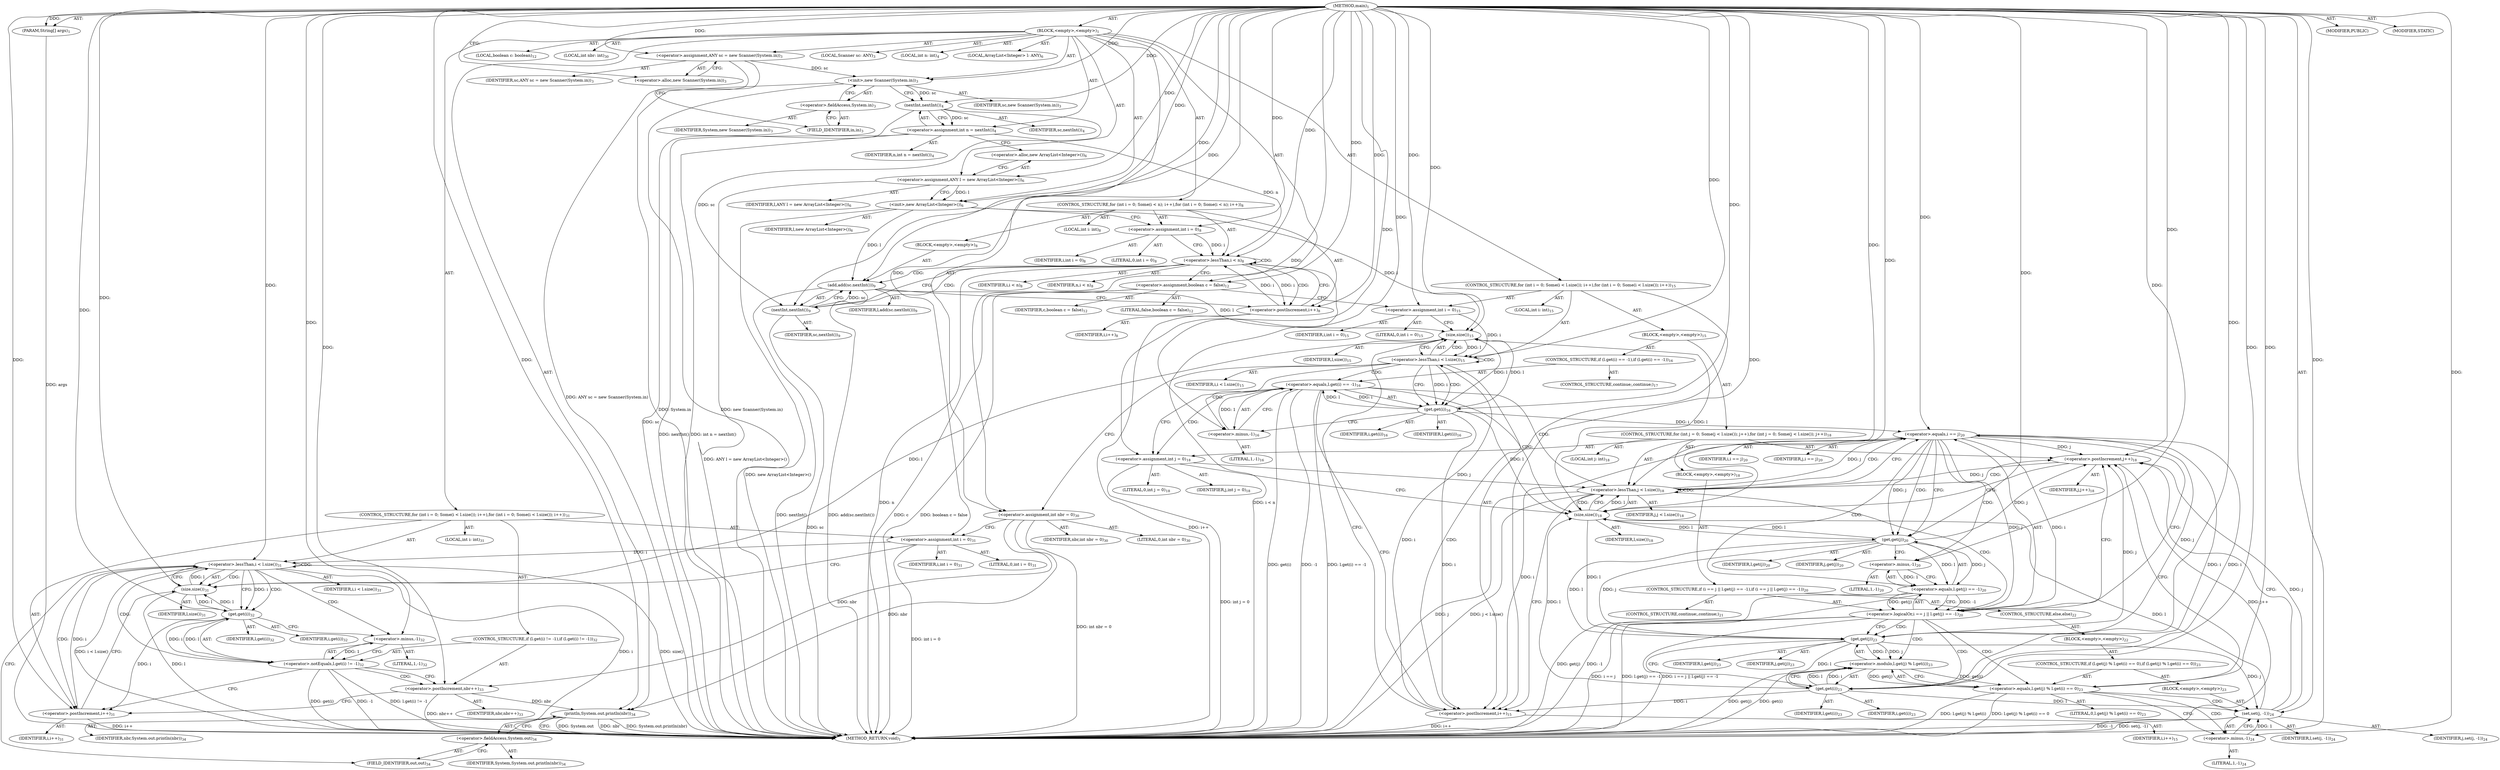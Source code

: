 digraph "main" {  
"21" [label = <(METHOD,main)<SUB>1</SUB>> ]
"22" [label = <(PARAM,String[] args)<SUB>1</SUB>> ]
"23" [label = <(BLOCK,&lt;empty&gt;,&lt;empty&gt;)<SUB>1</SUB>> ]
"4" [label = <(LOCAL,Scanner sc: ANY)<SUB>3</SUB>> ]
"24" [label = <(&lt;operator&gt;.assignment,ANY sc = new Scanner(System.in))<SUB>3</SUB>> ]
"25" [label = <(IDENTIFIER,sc,ANY sc = new Scanner(System.in))<SUB>3</SUB>> ]
"26" [label = <(&lt;operator&gt;.alloc,new Scanner(System.in))<SUB>3</SUB>> ]
"27" [label = <(&lt;init&gt;,new Scanner(System.in))<SUB>3</SUB>> ]
"3" [label = <(IDENTIFIER,sc,new Scanner(System.in))<SUB>3</SUB>> ]
"28" [label = <(&lt;operator&gt;.fieldAccess,System.in)<SUB>3</SUB>> ]
"29" [label = <(IDENTIFIER,System,new Scanner(System.in))<SUB>3</SUB>> ]
"30" [label = <(FIELD_IDENTIFIER,in,in)<SUB>3</SUB>> ]
"31" [label = <(LOCAL,int n: int)<SUB>4</SUB>> ]
"32" [label = <(&lt;operator&gt;.assignment,int n = nextInt())<SUB>4</SUB>> ]
"33" [label = <(IDENTIFIER,n,int n = nextInt())<SUB>4</SUB>> ]
"34" [label = <(nextInt,nextInt())<SUB>4</SUB>> ]
"35" [label = <(IDENTIFIER,sc,nextInt())<SUB>4</SUB>> ]
"6" [label = <(LOCAL,ArrayList&lt;Integer&gt; l: ANY)<SUB>6</SUB>> ]
"36" [label = <(&lt;operator&gt;.assignment,ANY l = new ArrayList&lt;Integer&gt;())<SUB>6</SUB>> ]
"37" [label = <(IDENTIFIER,l,ANY l = new ArrayList&lt;Integer&gt;())<SUB>6</SUB>> ]
"38" [label = <(&lt;operator&gt;.alloc,new ArrayList&lt;Integer&gt;())<SUB>6</SUB>> ]
"39" [label = <(&lt;init&gt;,new ArrayList&lt;Integer&gt;())<SUB>6</SUB>> ]
"5" [label = <(IDENTIFIER,l,new ArrayList&lt;Integer&gt;())<SUB>6</SUB>> ]
"40" [label = <(CONTROL_STRUCTURE,for (int i = 0; Some(i &lt; n); i++),for (int i = 0; Some(i &lt; n); i++))<SUB>8</SUB>> ]
"41" [label = <(LOCAL,int i: int)<SUB>8</SUB>> ]
"42" [label = <(&lt;operator&gt;.assignment,int i = 0)<SUB>8</SUB>> ]
"43" [label = <(IDENTIFIER,i,int i = 0)<SUB>8</SUB>> ]
"44" [label = <(LITERAL,0,int i = 0)<SUB>8</SUB>> ]
"45" [label = <(&lt;operator&gt;.lessThan,i &lt; n)<SUB>8</SUB>> ]
"46" [label = <(IDENTIFIER,i,i &lt; n)<SUB>8</SUB>> ]
"47" [label = <(IDENTIFIER,n,i &lt; n)<SUB>8</SUB>> ]
"48" [label = <(&lt;operator&gt;.postIncrement,i++)<SUB>8</SUB>> ]
"49" [label = <(IDENTIFIER,i,i++)<SUB>8</SUB>> ]
"50" [label = <(BLOCK,&lt;empty&gt;,&lt;empty&gt;)<SUB>8</SUB>> ]
"51" [label = <(add,add(sc.nextInt()))<SUB>9</SUB>> ]
"52" [label = <(IDENTIFIER,l,add(sc.nextInt()))<SUB>9</SUB>> ]
"53" [label = <(nextInt,nextInt())<SUB>9</SUB>> ]
"54" [label = <(IDENTIFIER,sc,nextInt())<SUB>9</SUB>> ]
"55" [label = <(LOCAL,boolean c: boolean)<SUB>12</SUB>> ]
"56" [label = <(&lt;operator&gt;.assignment,boolean c = false)<SUB>12</SUB>> ]
"57" [label = <(IDENTIFIER,c,boolean c = false)<SUB>12</SUB>> ]
"58" [label = <(LITERAL,false,boolean c = false)<SUB>12</SUB>> ]
"59" [label = <(CONTROL_STRUCTURE,for (int i = 0; Some(i &lt; l.size()); i++),for (int i = 0; Some(i &lt; l.size()); i++))<SUB>15</SUB>> ]
"60" [label = <(LOCAL,int i: int)<SUB>15</SUB>> ]
"61" [label = <(&lt;operator&gt;.assignment,int i = 0)<SUB>15</SUB>> ]
"62" [label = <(IDENTIFIER,i,int i = 0)<SUB>15</SUB>> ]
"63" [label = <(LITERAL,0,int i = 0)<SUB>15</SUB>> ]
"64" [label = <(&lt;operator&gt;.lessThan,i &lt; l.size())<SUB>15</SUB>> ]
"65" [label = <(IDENTIFIER,i,i &lt; l.size())<SUB>15</SUB>> ]
"66" [label = <(size,size())<SUB>15</SUB>> ]
"67" [label = <(IDENTIFIER,l,size())<SUB>15</SUB>> ]
"68" [label = <(&lt;operator&gt;.postIncrement,i++)<SUB>15</SUB>> ]
"69" [label = <(IDENTIFIER,i,i++)<SUB>15</SUB>> ]
"70" [label = <(BLOCK,&lt;empty&gt;,&lt;empty&gt;)<SUB>15</SUB>> ]
"71" [label = <(CONTROL_STRUCTURE,if (l.get(i) == -1),if (l.get(i) == -1))<SUB>16</SUB>> ]
"72" [label = <(&lt;operator&gt;.equals,l.get(i) == -1)<SUB>16</SUB>> ]
"73" [label = <(get,get(i))<SUB>16</SUB>> ]
"74" [label = <(IDENTIFIER,l,get(i))<SUB>16</SUB>> ]
"75" [label = <(IDENTIFIER,i,get(i))<SUB>16</SUB>> ]
"76" [label = <(&lt;operator&gt;.minus,-1)<SUB>16</SUB>> ]
"77" [label = <(LITERAL,1,-1)<SUB>16</SUB>> ]
"78" [label = <(CONTROL_STRUCTURE,continue;,continue;)<SUB>17</SUB>> ]
"79" [label = <(CONTROL_STRUCTURE,for (int j = 0; Some(j &lt; l.size()); j++),for (int j = 0; Some(j &lt; l.size()); j++))<SUB>18</SUB>> ]
"80" [label = <(LOCAL,int j: int)<SUB>18</SUB>> ]
"81" [label = <(&lt;operator&gt;.assignment,int j = 0)<SUB>18</SUB>> ]
"82" [label = <(IDENTIFIER,j,int j = 0)<SUB>18</SUB>> ]
"83" [label = <(LITERAL,0,int j = 0)<SUB>18</SUB>> ]
"84" [label = <(&lt;operator&gt;.lessThan,j &lt; l.size())<SUB>18</SUB>> ]
"85" [label = <(IDENTIFIER,j,j &lt; l.size())<SUB>18</SUB>> ]
"86" [label = <(size,size())<SUB>18</SUB>> ]
"87" [label = <(IDENTIFIER,l,size())<SUB>18</SUB>> ]
"88" [label = <(&lt;operator&gt;.postIncrement,j++)<SUB>18</SUB>> ]
"89" [label = <(IDENTIFIER,j,j++)<SUB>18</SUB>> ]
"90" [label = <(BLOCK,&lt;empty&gt;,&lt;empty&gt;)<SUB>18</SUB>> ]
"91" [label = <(CONTROL_STRUCTURE,if (i == j || l.get(j) == -1),if (i == j || l.get(j) == -1))<SUB>20</SUB>> ]
"92" [label = <(&lt;operator&gt;.logicalOr,i == j || l.get(j) == -1)<SUB>20</SUB>> ]
"93" [label = <(&lt;operator&gt;.equals,i == j)<SUB>20</SUB>> ]
"94" [label = <(IDENTIFIER,i,i == j)<SUB>20</SUB>> ]
"95" [label = <(IDENTIFIER,j,i == j)<SUB>20</SUB>> ]
"96" [label = <(&lt;operator&gt;.equals,l.get(j) == -1)<SUB>20</SUB>> ]
"97" [label = <(get,get(j))<SUB>20</SUB>> ]
"98" [label = <(IDENTIFIER,l,get(j))<SUB>20</SUB>> ]
"99" [label = <(IDENTIFIER,j,get(j))<SUB>20</SUB>> ]
"100" [label = <(&lt;operator&gt;.minus,-1)<SUB>20</SUB>> ]
"101" [label = <(LITERAL,1,-1)<SUB>20</SUB>> ]
"102" [label = <(CONTROL_STRUCTURE,continue;,continue;)<SUB>21</SUB>> ]
"103" [label = <(CONTROL_STRUCTURE,else,else)<SUB>22</SUB>> ]
"104" [label = <(BLOCK,&lt;empty&gt;,&lt;empty&gt;)<SUB>22</SUB>> ]
"105" [label = <(CONTROL_STRUCTURE,if (l.get(j) % l.get(i) == 0),if (l.get(j) % l.get(i) == 0))<SUB>23</SUB>> ]
"106" [label = <(&lt;operator&gt;.equals,l.get(j) % l.get(i) == 0)<SUB>23</SUB>> ]
"107" [label = <(&lt;operator&gt;.modulo,l.get(j) % l.get(i))<SUB>23</SUB>> ]
"108" [label = <(get,get(j))<SUB>23</SUB>> ]
"109" [label = <(IDENTIFIER,l,get(j))<SUB>23</SUB>> ]
"110" [label = <(IDENTIFIER,j,get(j))<SUB>23</SUB>> ]
"111" [label = <(get,get(i))<SUB>23</SUB>> ]
"112" [label = <(IDENTIFIER,l,get(i))<SUB>23</SUB>> ]
"113" [label = <(IDENTIFIER,i,get(i))<SUB>23</SUB>> ]
"114" [label = <(LITERAL,0,l.get(j) % l.get(i) == 0)<SUB>23</SUB>> ]
"115" [label = <(BLOCK,&lt;empty&gt;,&lt;empty&gt;)<SUB>23</SUB>> ]
"116" [label = <(set,set(j, -1))<SUB>24</SUB>> ]
"117" [label = <(IDENTIFIER,l,set(j, -1))<SUB>24</SUB>> ]
"118" [label = <(IDENTIFIER,j,set(j, -1))<SUB>24</SUB>> ]
"119" [label = <(&lt;operator&gt;.minus,-1)<SUB>24</SUB>> ]
"120" [label = <(LITERAL,1,-1)<SUB>24</SUB>> ]
"121" [label = <(LOCAL,int nbr: int)<SUB>30</SUB>> ]
"122" [label = <(&lt;operator&gt;.assignment,int nbr = 0)<SUB>30</SUB>> ]
"123" [label = <(IDENTIFIER,nbr,int nbr = 0)<SUB>30</SUB>> ]
"124" [label = <(LITERAL,0,int nbr = 0)<SUB>30</SUB>> ]
"125" [label = <(CONTROL_STRUCTURE,for (int i = 0; Some(i &lt; l.size()); i++),for (int i = 0; Some(i &lt; l.size()); i++))<SUB>31</SUB>> ]
"126" [label = <(LOCAL,int i: int)<SUB>31</SUB>> ]
"127" [label = <(&lt;operator&gt;.assignment,int i = 0)<SUB>31</SUB>> ]
"128" [label = <(IDENTIFIER,i,int i = 0)<SUB>31</SUB>> ]
"129" [label = <(LITERAL,0,int i = 0)<SUB>31</SUB>> ]
"130" [label = <(&lt;operator&gt;.lessThan,i &lt; l.size())<SUB>31</SUB>> ]
"131" [label = <(IDENTIFIER,i,i &lt; l.size())<SUB>31</SUB>> ]
"132" [label = <(size,size())<SUB>31</SUB>> ]
"133" [label = <(IDENTIFIER,l,size())<SUB>31</SUB>> ]
"134" [label = <(&lt;operator&gt;.postIncrement,i++)<SUB>31</SUB>> ]
"135" [label = <(IDENTIFIER,i,i++)<SUB>31</SUB>> ]
"136" [label = <(CONTROL_STRUCTURE,if (l.get(i) != -1),if (l.get(i) != -1))<SUB>32</SUB>> ]
"137" [label = <(&lt;operator&gt;.notEquals,l.get(i) != -1)<SUB>32</SUB>> ]
"138" [label = <(get,get(i))<SUB>32</SUB>> ]
"139" [label = <(IDENTIFIER,l,get(i))<SUB>32</SUB>> ]
"140" [label = <(IDENTIFIER,i,get(i))<SUB>32</SUB>> ]
"141" [label = <(&lt;operator&gt;.minus,-1)<SUB>32</SUB>> ]
"142" [label = <(LITERAL,1,-1)<SUB>32</SUB>> ]
"143" [label = <(&lt;operator&gt;.postIncrement,nbr++)<SUB>33</SUB>> ]
"144" [label = <(IDENTIFIER,nbr,nbr++)<SUB>33</SUB>> ]
"145" [label = <(println,System.out.println(nbr))<SUB>34</SUB>> ]
"146" [label = <(&lt;operator&gt;.fieldAccess,System.out)<SUB>34</SUB>> ]
"147" [label = <(IDENTIFIER,System,System.out.println(nbr))<SUB>34</SUB>> ]
"148" [label = <(FIELD_IDENTIFIER,out,out)<SUB>34</SUB>> ]
"149" [label = <(IDENTIFIER,nbr,System.out.println(nbr))<SUB>34</SUB>> ]
"150" [label = <(MODIFIER,PUBLIC)> ]
"151" [label = <(MODIFIER,STATIC)> ]
"152" [label = <(METHOD_RETURN,void)<SUB>1</SUB>> ]
  "21" -> "22"  [ label = "AST: "] 
  "21" -> "23"  [ label = "AST: "] 
  "21" -> "150"  [ label = "AST: "] 
  "21" -> "151"  [ label = "AST: "] 
  "21" -> "152"  [ label = "AST: "] 
  "23" -> "4"  [ label = "AST: "] 
  "23" -> "24"  [ label = "AST: "] 
  "23" -> "27"  [ label = "AST: "] 
  "23" -> "31"  [ label = "AST: "] 
  "23" -> "32"  [ label = "AST: "] 
  "23" -> "6"  [ label = "AST: "] 
  "23" -> "36"  [ label = "AST: "] 
  "23" -> "39"  [ label = "AST: "] 
  "23" -> "40"  [ label = "AST: "] 
  "23" -> "55"  [ label = "AST: "] 
  "23" -> "56"  [ label = "AST: "] 
  "23" -> "59"  [ label = "AST: "] 
  "23" -> "121"  [ label = "AST: "] 
  "23" -> "122"  [ label = "AST: "] 
  "23" -> "125"  [ label = "AST: "] 
  "23" -> "145"  [ label = "AST: "] 
  "24" -> "25"  [ label = "AST: "] 
  "24" -> "26"  [ label = "AST: "] 
  "27" -> "3"  [ label = "AST: "] 
  "27" -> "28"  [ label = "AST: "] 
  "28" -> "29"  [ label = "AST: "] 
  "28" -> "30"  [ label = "AST: "] 
  "32" -> "33"  [ label = "AST: "] 
  "32" -> "34"  [ label = "AST: "] 
  "34" -> "35"  [ label = "AST: "] 
  "36" -> "37"  [ label = "AST: "] 
  "36" -> "38"  [ label = "AST: "] 
  "39" -> "5"  [ label = "AST: "] 
  "40" -> "41"  [ label = "AST: "] 
  "40" -> "42"  [ label = "AST: "] 
  "40" -> "45"  [ label = "AST: "] 
  "40" -> "48"  [ label = "AST: "] 
  "40" -> "50"  [ label = "AST: "] 
  "42" -> "43"  [ label = "AST: "] 
  "42" -> "44"  [ label = "AST: "] 
  "45" -> "46"  [ label = "AST: "] 
  "45" -> "47"  [ label = "AST: "] 
  "48" -> "49"  [ label = "AST: "] 
  "50" -> "51"  [ label = "AST: "] 
  "51" -> "52"  [ label = "AST: "] 
  "51" -> "53"  [ label = "AST: "] 
  "53" -> "54"  [ label = "AST: "] 
  "56" -> "57"  [ label = "AST: "] 
  "56" -> "58"  [ label = "AST: "] 
  "59" -> "60"  [ label = "AST: "] 
  "59" -> "61"  [ label = "AST: "] 
  "59" -> "64"  [ label = "AST: "] 
  "59" -> "68"  [ label = "AST: "] 
  "59" -> "70"  [ label = "AST: "] 
  "61" -> "62"  [ label = "AST: "] 
  "61" -> "63"  [ label = "AST: "] 
  "64" -> "65"  [ label = "AST: "] 
  "64" -> "66"  [ label = "AST: "] 
  "66" -> "67"  [ label = "AST: "] 
  "68" -> "69"  [ label = "AST: "] 
  "70" -> "71"  [ label = "AST: "] 
  "70" -> "79"  [ label = "AST: "] 
  "71" -> "72"  [ label = "AST: "] 
  "71" -> "78"  [ label = "AST: "] 
  "72" -> "73"  [ label = "AST: "] 
  "72" -> "76"  [ label = "AST: "] 
  "73" -> "74"  [ label = "AST: "] 
  "73" -> "75"  [ label = "AST: "] 
  "76" -> "77"  [ label = "AST: "] 
  "79" -> "80"  [ label = "AST: "] 
  "79" -> "81"  [ label = "AST: "] 
  "79" -> "84"  [ label = "AST: "] 
  "79" -> "88"  [ label = "AST: "] 
  "79" -> "90"  [ label = "AST: "] 
  "81" -> "82"  [ label = "AST: "] 
  "81" -> "83"  [ label = "AST: "] 
  "84" -> "85"  [ label = "AST: "] 
  "84" -> "86"  [ label = "AST: "] 
  "86" -> "87"  [ label = "AST: "] 
  "88" -> "89"  [ label = "AST: "] 
  "90" -> "91"  [ label = "AST: "] 
  "91" -> "92"  [ label = "AST: "] 
  "91" -> "102"  [ label = "AST: "] 
  "91" -> "103"  [ label = "AST: "] 
  "92" -> "93"  [ label = "AST: "] 
  "92" -> "96"  [ label = "AST: "] 
  "93" -> "94"  [ label = "AST: "] 
  "93" -> "95"  [ label = "AST: "] 
  "96" -> "97"  [ label = "AST: "] 
  "96" -> "100"  [ label = "AST: "] 
  "97" -> "98"  [ label = "AST: "] 
  "97" -> "99"  [ label = "AST: "] 
  "100" -> "101"  [ label = "AST: "] 
  "103" -> "104"  [ label = "AST: "] 
  "104" -> "105"  [ label = "AST: "] 
  "105" -> "106"  [ label = "AST: "] 
  "105" -> "115"  [ label = "AST: "] 
  "106" -> "107"  [ label = "AST: "] 
  "106" -> "114"  [ label = "AST: "] 
  "107" -> "108"  [ label = "AST: "] 
  "107" -> "111"  [ label = "AST: "] 
  "108" -> "109"  [ label = "AST: "] 
  "108" -> "110"  [ label = "AST: "] 
  "111" -> "112"  [ label = "AST: "] 
  "111" -> "113"  [ label = "AST: "] 
  "115" -> "116"  [ label = "AST: "] 
  "116" -> "117"  [ label = "AST: "] 
  "116" -> "118"  [ label = "AST: "] 
  "116" -> "119"  [ label = "AST: "] 
  "119" -> "120"  [ label = "AST: "] 
  "122" -> "123"  [ label = "AST: "] 
  "122" -> "124"  [ label = "AST: "] 
  "125" -> "126"  [ label = "AST: "] 
  "125" -> "127"  [ label = "AST: "] 
  "125" -> "130"  [ label = "AST: "] 
  "125" -> "134"  [ label = "AST: "] 
  "125" -> "136"  [ label = "AST: "] 
  "127" -> "128"  [ label = "AST: "] 
  "127" -> "129"  [ label = "AST: "] 
  "130" -> "131"  [ label = "AST: "] 
  "130" -> "132"  [ label = "AST: "] 
  "132" -> "133"  [ label = "AST: "] 
  "134" -> "135"  [ label = "AST: "] 
  "136" -> "137"  [ label = "AST: "] 
  "136" -> "143"  [ label = "AST: "] 
  "137" -> "138"  [ label = "AST: "] 
  "137" -> "141"  [ label = "AST: "] 
  "138" -> "139"  [ label = "AST: "] 
  "138" -> "140"  [ label = "AST: "] 
  "141" -> "142"  [ label = "AST: "] 
  "143" -> "144"  [ label = "AST: "] 
  "145" -> "146"  [ label = "AST: "] 
  "145" -> "149"  [ label = "AST: "] 
  "146" -> "147"  [ label = "AST: "] 
  "146" -> "148"  [ label = "AST: "] 
  "24" -> "30"  [ label = "CFG: "] 
  "27" -> "34"  [ label = "CFG: "] 
  "32" -> "38"  [ label = "CFG: "] 
  "36" -> "39"  [ label = "CFG: "] 
  "39" -> "42"  [ label = "CFG: "] 
  "56" -> "61"  [ label = "CFG: "] 
  "122" -> "127"  [ label = "CFG: "] 
  "145" -> "152"  [ label = "CFG: "] 
  "26" -> "24"  [ label = "CFG: "] 
  "28" -> "27"  [ label = "CFG: "] 
  "34" -> "32"  [ label = "CFG: "] 
  "38" -> "36"  [ label = "CFG: "] 
  "42" -> "45"  [ label = "CFG: "] 
  "45" -> "53"  [ label = "CFG: "] 
  "45" -> "56"  [ label = "CFG: "] 
  "48" -> "45"  [ label = "CFG: "] 
  "61" -> "66"  [ label = "CFG: "] 
  "64" -> "73"  [ label = "CFG: "] 
  "64" -> "122"  [ label = "CFG: "] 
  "68" -> "66"  [ label = "CFG: "] 
  "127" -> "132"  [ label = "CFG: "] 
  "130" -> "138"  [ label = "CFG: "] 
  "130" -> "148"  [ label = "CFG: "] 
  "134" -> "132"  [ label = "CFG: "] 
  "146" -> "145"  [ label = "CFG: "] 
  "30" -> "28"  [ label = "CFG: "] 
  "51" -> "48"  [ label = "CFG: "] 
  "66" -> "64"  [ label = "CFG: "] 
  "132" -> "130"  [ label = "CFG: "] 
  "137" -> "143"  [ label = "CFG: "] 
  "137" -> "134"  [ label = "CFG: "] 
  "143" -> "134"  [ label = "CFG: "] 
  "148" -> "146"  [ label = "CFG: "] 
  "53" -> "51"  [ label = "CFG: "] 
  "72" -> "68"  [ label = "CFG: "] 
  "72" -> "81"  [ label = "CFG: "] 
  "81" -> "86"  [ label = "CFG: "] 
  "84" -> "93"  [ label = "CFG: "] 
  "84" -> "68"  [ label = "CFG: "] 
  "88" -> "86"  [ label = "CFG: "] 
  "138" -> "141"  [ label = "CFG: "] 
  "141" -> "137"  [ label = "CFG: "] 
  "73" -> "76"  [ label = "CFG: "] 
  "76" -> "72"  [ label = "CFG: "] 
  "86" -> "84"  [ label = "CFG: "] 
  "92" -> "88"  [ label = "CFG: "] 
  "92" -> "108"  [ label = "CFG: "] 
  "93" -> "92"  [ label = "CFG: "] 
  "93" -> "97"  [ label = "CFG: "] 
  "96" -> "92"  [ label = "CFG: "] 
  "97" -> "100"  [ label = "CFG: "] 
  "100" -> "96"  [ label = "CFG: "] 
  "106" -> "119"  [ label = "CFG: "] 
  "106" -> "88"  [ label = "CFG: "] 
  "107" -> "106"  [ label = "CFG: "] 
  "116" -> "88"  [ label = "CFG: "] 
  "108" -> "111"  [ label = "CFG: "] 
  "111" -> "107"  [ label = "CFG: "] 
  "119" -> "116"  [ label = "CFG: "] 
  "21" -> "26"  [ label = "CFG: "] 
  "22" -> "152"  [ label = "DDG: args"] 
  "24" -> "152"  [ label = "DDG: ANY sc = new Scanner(System.in)"] 
  "27" -> "152"  [ label = "DDG: System.in"] 
  "27" -> "152"  [ label = "DDG: new Scanner(System.in)"] 
  "34" -> "152"  [ label = "DDG: sc"] 
  "32" -> "152"  [ label = "DDG: nextInt()"] 
  "32" -> "152"  [ label = "DDG: int n = nextInt()"] 
  "36" -> "152"  [ label = "DDG: ANY l = new ArrayList&lt;Integer&gt;()"] 
  "39" -> "152"  [ label = "DDG: new ArrayList&lt;Integer&gt;()"] 
  "45" -> "152"  [ label = "DDG: n"] 
  "45" -> "152"  [ label = "DDG: i &lt; n"] 
  "56" -> "152"  [ label = "DDG: c"] 
  "56" -> "152"  [ label = "DDG: boolean c = false"] 
  "122" -> "152"  [ label = "DDG: int nbr = 0"] 
  "127" -> "152"  [ label = "DDG: int i = 0"] 
  "130" -> "152"  [ label = "DDG: i"] 
  "132" -> "152"  [ label = "DDG: l"] 
  "130" -> "152"  [ label = "DDG: size()"] 
  "130" -> "152"  [ label = "DDG: i &lt; l.size()"] 
  "145" -> "152"  [ label = "DDG: System.out"] 
  "145" -> "152"  [ label = "DDG: nbr"] 
  "145" -> "152"  [ label = "DDG: System.out.println(nbr)"] 
  "137" -> "152"  [ label = "DDG: get(i)"] 
  "137" -> "152"  [ label = "DDG: -1"] 
  "137" -> "152"  [ label = "DDG: l.get(i) != -1"] 
  "143" -> "152"  [ label = "DDG: nbr++"] 
  "134" -> "152"  [ label = "DDG: i++"] 
  "72" -> "152"  [ label = "DDG: get(i)"] 
  "72" -> "152"  [ label = "DDG: -1"] 
  "72" -> "152"  [ label = "DDG: l.get(i) == -1"] 
  "81" -> "152"  [ label = "DDG: int j = 0"] 
  "84" -> "152"  [ label = "DDG: j"] 
  "84" -> "152"  [ label = "DDG: j &lt; l.size()"] 
  "92" -> "152"  [ label = "DDG: i == j"] 
  "96" -> "152"  [ label = "DDG: get(j)"] 
  "96" -> "152"  [ label = "DDG: -1"] 
  "92" -> "152"  [ label = "DDG: l.get(j) == -1"] 
  "92" -> "152"  [ label = "DDG: i == j || l.get(j) == -1"] 
  "107" -> "152"  [ label = "DDG: get(j)"] 
  "107" -> "152"  [ label = "DDG: get(i)"] 
  "106" -> "152"  [ label = "DDG: l.get(j) % l.get(i)"] 
  "106" -> "152"  [ label = "DDG: l.get(j) % l.get(i) == 0"] 
  "116" -> "152"  [ label = "DDG: -1"] 
  "116" -> "152"  [ label = "DDG: set(j, -1)"] 
  "88" -> "152"  [ label = "DDG: j++"] 
  "68" -> "152"  [ label = "DDG: i++"] 
  "53" -> "152"  [ label = "DDG: sc"] 
  "51" -> "152"  [ label = "DDG: nextInt()"] 
  "51" -> "152"  [ label = "DDG: add(sc.nextInt())"] 
  "48" -> "152"  [ label = "DDG: i++"] 
  "21" -> "22"  [ label = "DDG: "] 
  "21" -> "24"  [ label = "DDG: "] 
  "34" -> "32"  [ label = "DDG: sc"] 
  "21" -> "36"  [ label = "DDG: "] 
  "21" -> "56"  [ label = "DDG: "] 
  "21" -> "122"  [ label = "DDG: "] 
  "24" -> "27"  [ label = "DDG: sc"] 
  "21" -> "27"  [ label = "DDG: "] 
  "36" -> "39"  [ label = "DDG: l"] 
  "21" -> "39"  [ label = "DDG: "] 
  "21" -> "42"  [ label = "DDG: "] 
  "21" -> "61"  [ label = "DDG: "] 
  "21" -> "127"  [ label = "DDG: "] 
  "122" -> "145"  [ label = "DDG: nbr"] 
  "143" -> "145"  [ label = "DDG: nbr"] 
  "21" -> "145"  [ label = "DDG: "] 
  "27" -> "34"  [ label = "DDG: sc"] 
  "21" -> "34"  [ label = "DDG: "] 
  "42" -> "45"  [ label = "DDG: i"] 
  "48" -> "45"  [ label = "DDG: i"] 
  "21" -> "45"  [ label = "DDG: "] 
  "32" -> "45"  [ label = "DDG: n"] 
  "45" -> "48"  [ label = "DDG: i"] 
  "21" -> "48"  [ label = "DDG: "] 
  "61" -> "64"  [ label = "DDG: i"] 
  "68" -> "64"  [ label = "DDG: i"] 
  "21" -> "64"  [ label = "DDG: "] 
  "66" -> "64"  [ label = "DDG: l"] 
  "73" -> "68"  [ label = "DDG: i"] 
  "93" -> "68"  [ label = "DDG: i"] 
  "111" -> "68"  [ label = "DDG: i"] 
  "21" -> "68"  [ label = "DDG: "] 
  "127" -> "130"  [ label = "DDG: i"] 
  "134" -> "130"  [ label = "DDG: i"] 
  "21" -> "130"  [ label = "DDG: "] 
  "132" -> "130"  [ label = "DDG: l"] 
  "138" -> "134"  [ label = "DDG: i"] 
  "21" -> "134"  [ label = "DDG: "] 
  "39" -> "51"  [ label = "DDG: l"] 
  "21" -> "51"  [ label = "DDG: "] 
  "53" -> "51"  [ label = "DDG: sc"] 
  "39" -> "66"  [ label = "DDG: l"] 
  "73" -> "66"  [ label = "DDG: l"] 
  "86" -> "66"  [ label = "DDG: l"] 
  "51" -> "66"  [ label = "DDG: l"] 
  "21" -> "66"  [ label = "DDG: "] 
  "21" -> "81"  [ label = "DDG: "] 
  "66" -> "132"  [ label = "DDG: l"] 
  "138" -> "132"  [ label = "DDG: l"] 
  "21" -> "132"  [ label = "DDG: "] 
  "138" -> "137"  [ label = "DDG: l"] 
  "138" -> "137"  [ label = "DDG: i"] 
  "141" -> "137"  [ label = "DDG: 1"] 
  "122" -> "143"  [ label = "DDG: nbr"] 
  "21" -> "143"  [ label = "DDG: "] 
  "34" -> "53"  [ label = "DDG: sc"] 
  "21" -> "53"  [ label = "DDG: "] 
  "73" -> "72"  [ label = "DDG: l"] 
  "73" -> "72"  [ label = "DDG: i"] 
  "76" -> "72"  [ label = "DDG: 1"] 
  "81" -> "84"  [ label = "DDG: j"] 
  "88" -> "84"  [ label = "DDG: j"] 
  "21" -> "84"  [ label = "DDG: "] 
  "86" -> "84"  [ label = "DDG: l"] 
  "93" -> "88"  [ label = "DDG: j"] 
  "97" -> "88"  [ label = "DDG: j"] 
  "108" -> "88"  [ label = "DDG: j"] 
  "116" -> "88"  [ label = "DDG: j"] 
  "21" -> "88"  [ label = "DDG: "] 
  "132" -> "138"  [ label = "DDG: l"] 
  "21" -> "138"  [ label = "DDG: "] 
  "130" -> "138"  [ label = "DDG: i"] 
  "21" -> "141"  [ label = "DDG: "] 
  "66" -> "73"  [ label = "DDG: l"] 
  "21" -> "73"  [ label = "DDG: "] 
  "64" -> "73"  [ label = "DDG: i"] 
  "21" -> "76"  [ label = "DDG: "] 
  "73" -> "86"  [ label = "DDG: l"] 
  "97" -> "86"  [ label = "DDG: l"] 
  "111" -> "86"  [ label = "DDG: l"] 
  "116" -> "86"  [ label = "DDG: l"] 
  "21" -> "86"  [ label = "DDG: "] 
  "93" -> "92"  [ label = "DDG: i"] 
  "93" -> "92"  [ label = "DDG: j"] 
  "96" -> "92"  [ label = "DDG: get(j)"] 
  "96" -> "92"  [ label = "DDG: -1"] 
  "73" -> "93"  [ label = "DDG: i"] 
  "111" -> "93"  [ label = "DDG: i"] 
  "21" -> "93"  [ label = "DDG: "] 
  "84" -> "93"  [ label = "DDG: j"] 
  "97" -> "96"  [ label = "DDG: l"] 
  "97" -> "96"  [ label = "DDG: j"] 
  "100" -> "96"  [ label = "DDG: 1"] 
  "86" -> "97"  [ label = "DDG: l"] 
  "21" -> "97"  [ label = "DDG: "] 
  "93" -> "97"  [ label = "DDG: j"] 
  "21" -> "100"  [ label = "DDG: "] 
  "107" -> "106"  [ label = "DDG: get(j)"] 
  "107" -> "106"  [ label = "DDG: get(i)"] 
  "21" -> "106"  [ label = "DDG: "] 
  "108" -> "107"  [ label = "DDG: l"] 
  "108" -> "107"  [ label = "DDG: j"] 
  "111" -> "107"  [ label = "DDG: l"] 
  "111" -> "107"  [ label = "DDG: i"] 
  "111" -> "116"  [ label = "DDG: l"] 
  "21" -> "116"  [ label = "DDG: "] 
  "108" -> "116"  [ label = "DDG: j"] 
  "119" -> "116"  [ label = "DDG: 1"] 
  "86" -> "108"  [ label = "DDG: l"] 
  "97" -> "108"  [ label = "DDG: l"] 
  "21" -> "108"  [ label = "DDG: "] 
  "93" -> "108"  [ label = "DDG: j"] 
  "97" -> "108"  [ label = "DDG: j"] 
  "108" -> "111"  [ label = "DDG: l"] 
  "21" -> "111"  [ label = "DDG: "] 
  "93" -> "111"  [ label = "DDG: i"] 
  "21" -> "119"  [ label = "DDG: "] 
  "45" -> "48"  [ label = "CDG: "] 
  "45" -> "51"  [ label = "CDG: "] 
  "45" -> "45"  [ label = "CDG: "] 
  "45" -> "53"  [ label = "CDG: "] 
  "64" -> "68"  [ label = "CDG: "] 
  "64" -> "73"  [ label = "CDG: "] 
  "64" -> "64"  [ label = "CDG: "] 
  "64" -> "66"  [ label = "CDG: "] 
  "64" -> "72"  [ label = "CDG: "] 
  "64" -> "76"  [ label = "CDG: "] 
  "130" -> "141"  [ label = "CDG: "] 
  "130" -> "132"  [ label = "CDG: "] 
  "130" -> "134"  [ label = "CDG: "] 
  "130" -> "138"  [ label = "CDG: "] 
  "130" -> "137"  [ label = "CDG: "] 
  "130" -> "130"  [ label = "CDG: "] 
  "137" -> "143"  [ label = "CDG: "] 
  "72" -> "81"  [ label = "CDG: "] 
  "72" -> "84"  [ label = "CDG: "] 
  "72" -> "86"  [ label = "CDG: "] 
  "84" -> "84"  [ label = "CDG: "] 
  "84" -> "92"  [ label = "CDG: "] 
  "84" -> "93"  [ label = "CDG: "] 
  "84" -> "88"  [ label = "CDG: "] 
  "84" -> "86"  [ label = "CDG: "] 
  "92" -> "107"  [ label = "CDG: "] 
  "92" -> "106"  [ label = "CDG: "] 
  "92" -> "108"  [ label = "CDG: "] 
  "92" -> "111"  [ label = "CDG: "] 
  "93" -> "96"  [ label = "CDG: "] 
  "93" -> "97"  [ label = "CDG: "] 
  "93" -> "100"  [ label = "CDG: "] 
  "106" -> "116"  [ label = "CDG: "] 
  "106" -> "119"  [ label = "CDG: "] 
}
